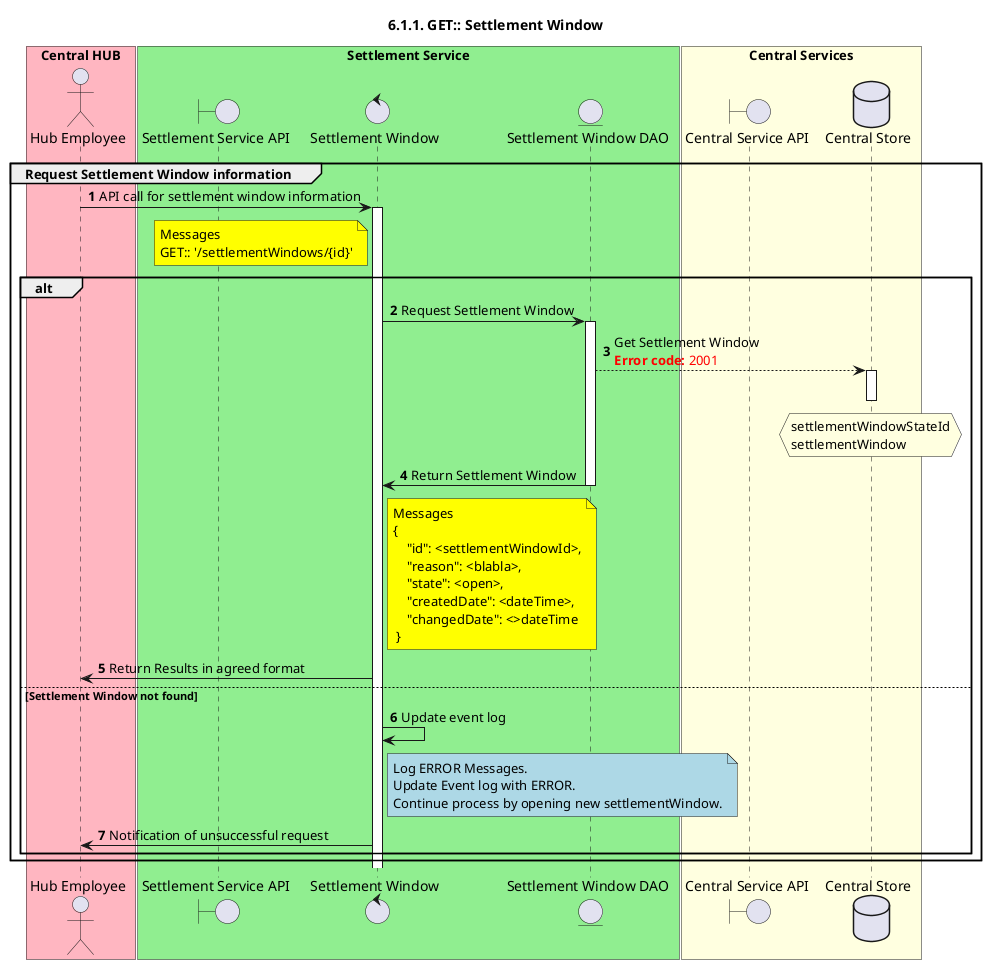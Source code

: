 @startuml
' declate title
title 6.1.1. GET:: Settlement Window

autonumber

' Actor Keys:

' declare actors

actor "Hub Employee" as OPERATOR

boundary "Settlement Service API" as SSAPI
control "Settlement Window" as SETTLEWINDOW
entity "Settlement Window DAO" as SETTLEWINDOW_DAO

boundary "Central Service API" as CSAPI
database "Central Store" as DB

box "Central HUB" #LightPink
    participant OPERATOR
end box

box "Settlement Service" #LightGreen
    participant SSAPI
    participant SETTLEWINDOW
    participant SETTLEWINDOW_DAO
end box

box "Central Services" #LightYellow
    participant CSAPI
    participant DB
end box

' start flow

group Request Settlement Window information
    OPERATOR -> SETTLEWINDOW: API call for settlement window information
    note left of SETTLEWINDOW #Yellow
        Messages
        GET:: '/settlementWindows/{id}'
    end note

    activate SETTLEWINDOW
    alt
    SETTLEWINDOW -> SETTLEWINDOW_DAO: Request Settlement Window
    activate SETTLEWINDOW_DAO
        SETTLEWINDOW_DAO --> DB: Get Settlement Window \n<color #FF0000><b>Error code:</b> 2001</color>
            activate DB
            hnote over DB #LightYellow
                settlementWindowStateId
                settlementWindow
            end hnote
            deactivate DB

    SETTLEWINDOW <- SETTLEWINDOW_DAO: Return Settlement Window
    deactivate SETTLEWINDOW_DAO
        note right of SETTLEWINDOW #Yellow
            Messages
            {
                "id": <settlementWindowId>,
                "reason": <blabla>,
                "state": <open>,
                "createdDate": <dateTime>,
                "changedDate": <>dateTime
             }
        end note
    OPERATOR <- SETTLEWINDOW: Return Results in agreed format
    else Settlement Window not found
    SETTLEWINDOW -> SETTLEWINDOW: Update event log
        note right of SETTLEWINDOW #LightBlue
            Log ERROR Messages.
            Update Event log with ERROR.
            Continue process by opening new settlementWindow.
        end note
    SETTLEWINDOW -> OPERATOR: Notification of unsuccessful request
    end
end
@enduml